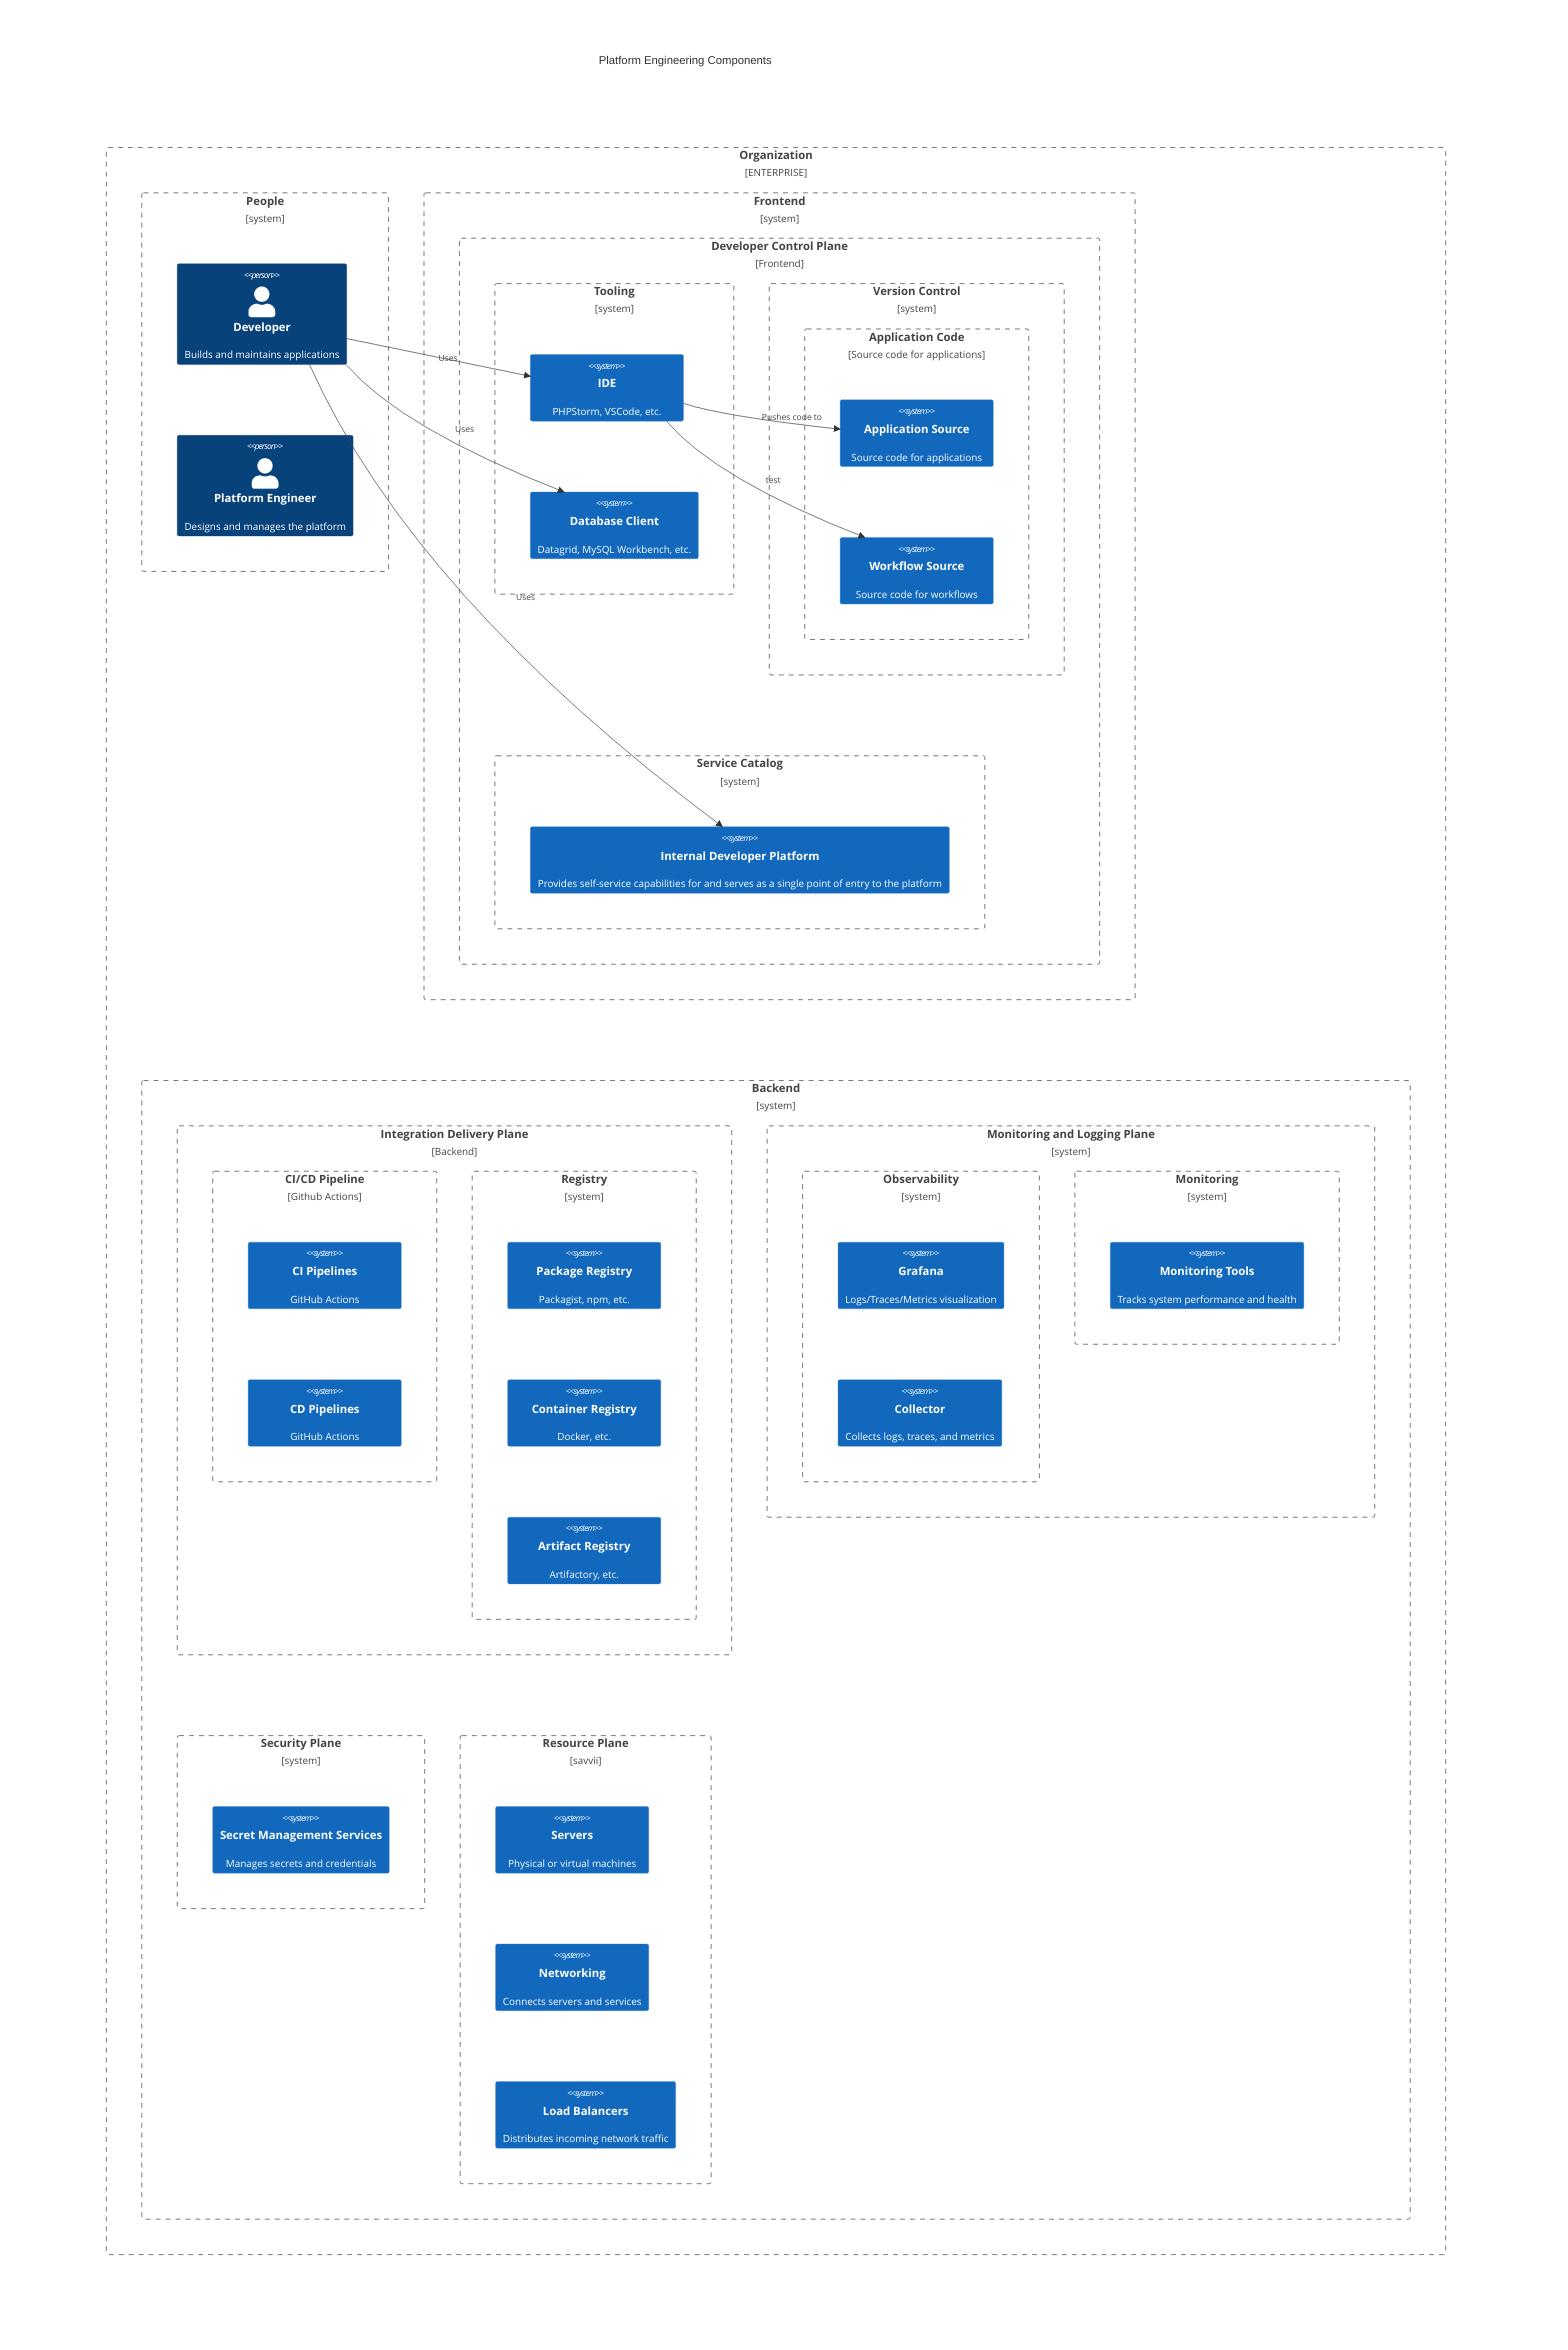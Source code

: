 C4Context
    title Platform Engineering Components
    Enterprise_Boundary(c0, "Organization") {

        Boundary(cPeople, "People") {
            Person(developer, "Developer", "Builds and maintains applications")
            Person(platformEngineer, "Platform Engineer", "Designs and manages the platform")
        }

        Boundary(cFrontEnd, "Frontend") {
            Boundary(c1, "Developer Control Plane", "Frontend") {
                Boundary(c7, "Tooling") {
                    System(ide, "IDE", "PHPStorm, VSCode, etc.")
                    System(dbc, "Database Client", "Datagrid, MySQL Workbench, etc.")
                }

                Boundary(cVersionControl, "Version Control") {
                    Boundary(cAppCode, "Application Code", "Source code for applications") {
                        System(appSource, "Application Source", "Source code for applications")
                        System(workflowSource, "Workflow Source", "Source code for workflows")
                    }
                }

                Boundary(cServiceCatalog, "Service Catalog") {
                    System(idp, "Internal Developer Platform", "Provides self-service capabilities for and serves as a single point of entry to the platform")
                }
            }
        }

        Boundary(cBackEnd, "Backend") {
            Boundary(c2, "Integration Delivery Plane", "Backend") {
                Boundary(cCiCd, "CI/CD Pipeline", "Github Actions") {
                    System(ci, "CI Pipelines", "GitHub Actions")
                    System(cd, "CD Pipelines", "GitHub Actions")
                }

                Boundary(cRegistry, "Registry") {
                    System(packageRegistry, "Package Registry", "Packagist, npm, etc.")
                    System(containerRegistry, "Container Registry", "Docker, etc.")
                    System(artifactRegistry, "Artifact Registry", "Artifactory, etc.")
                }
            }

            Boundary(c3, "Monitoring and Logging Plane") {
                Boundary(cObservability, "Observability") {
                    System(grafana, "Grafana", "Logs/Traces/Metrics visualization")
                    System(collector, "Collector", "Collects logs, traces, and metrics")
                }

                Boundary(cMonitoring, "Monitoring") {
                    System(monitoring, "Monitoring Tools", "Tracks system performance and health")
                }
            }

            Boundary(cSecurity, "Security Plane") {
                System(secretManagement, "Secret Management Services", "Manages secrets and credentials")
            }

            Boundary(cResourcePlane, "Resource Plane", "savvii") {
                System(servers, "Servers", "Physical or virtual machines")
                System(networking, "Networking", "Connects servers and services")
                System(loadBalancers, "Load Balancers", "Distributes incoming network traffic")
            }
        }
    }

    Rel(developer, ide, "Uses")
    Rel(developer, dbc, "Uses")
    Rel(developer, idp, "Uses")
    Rel(ide, appSource, "Pushes code to")
    Rel(ide, workflowSource, "test")

    UpdateLayoutConfig($c4ShapeInRow="2", $c4BoundaryInRow="2")
